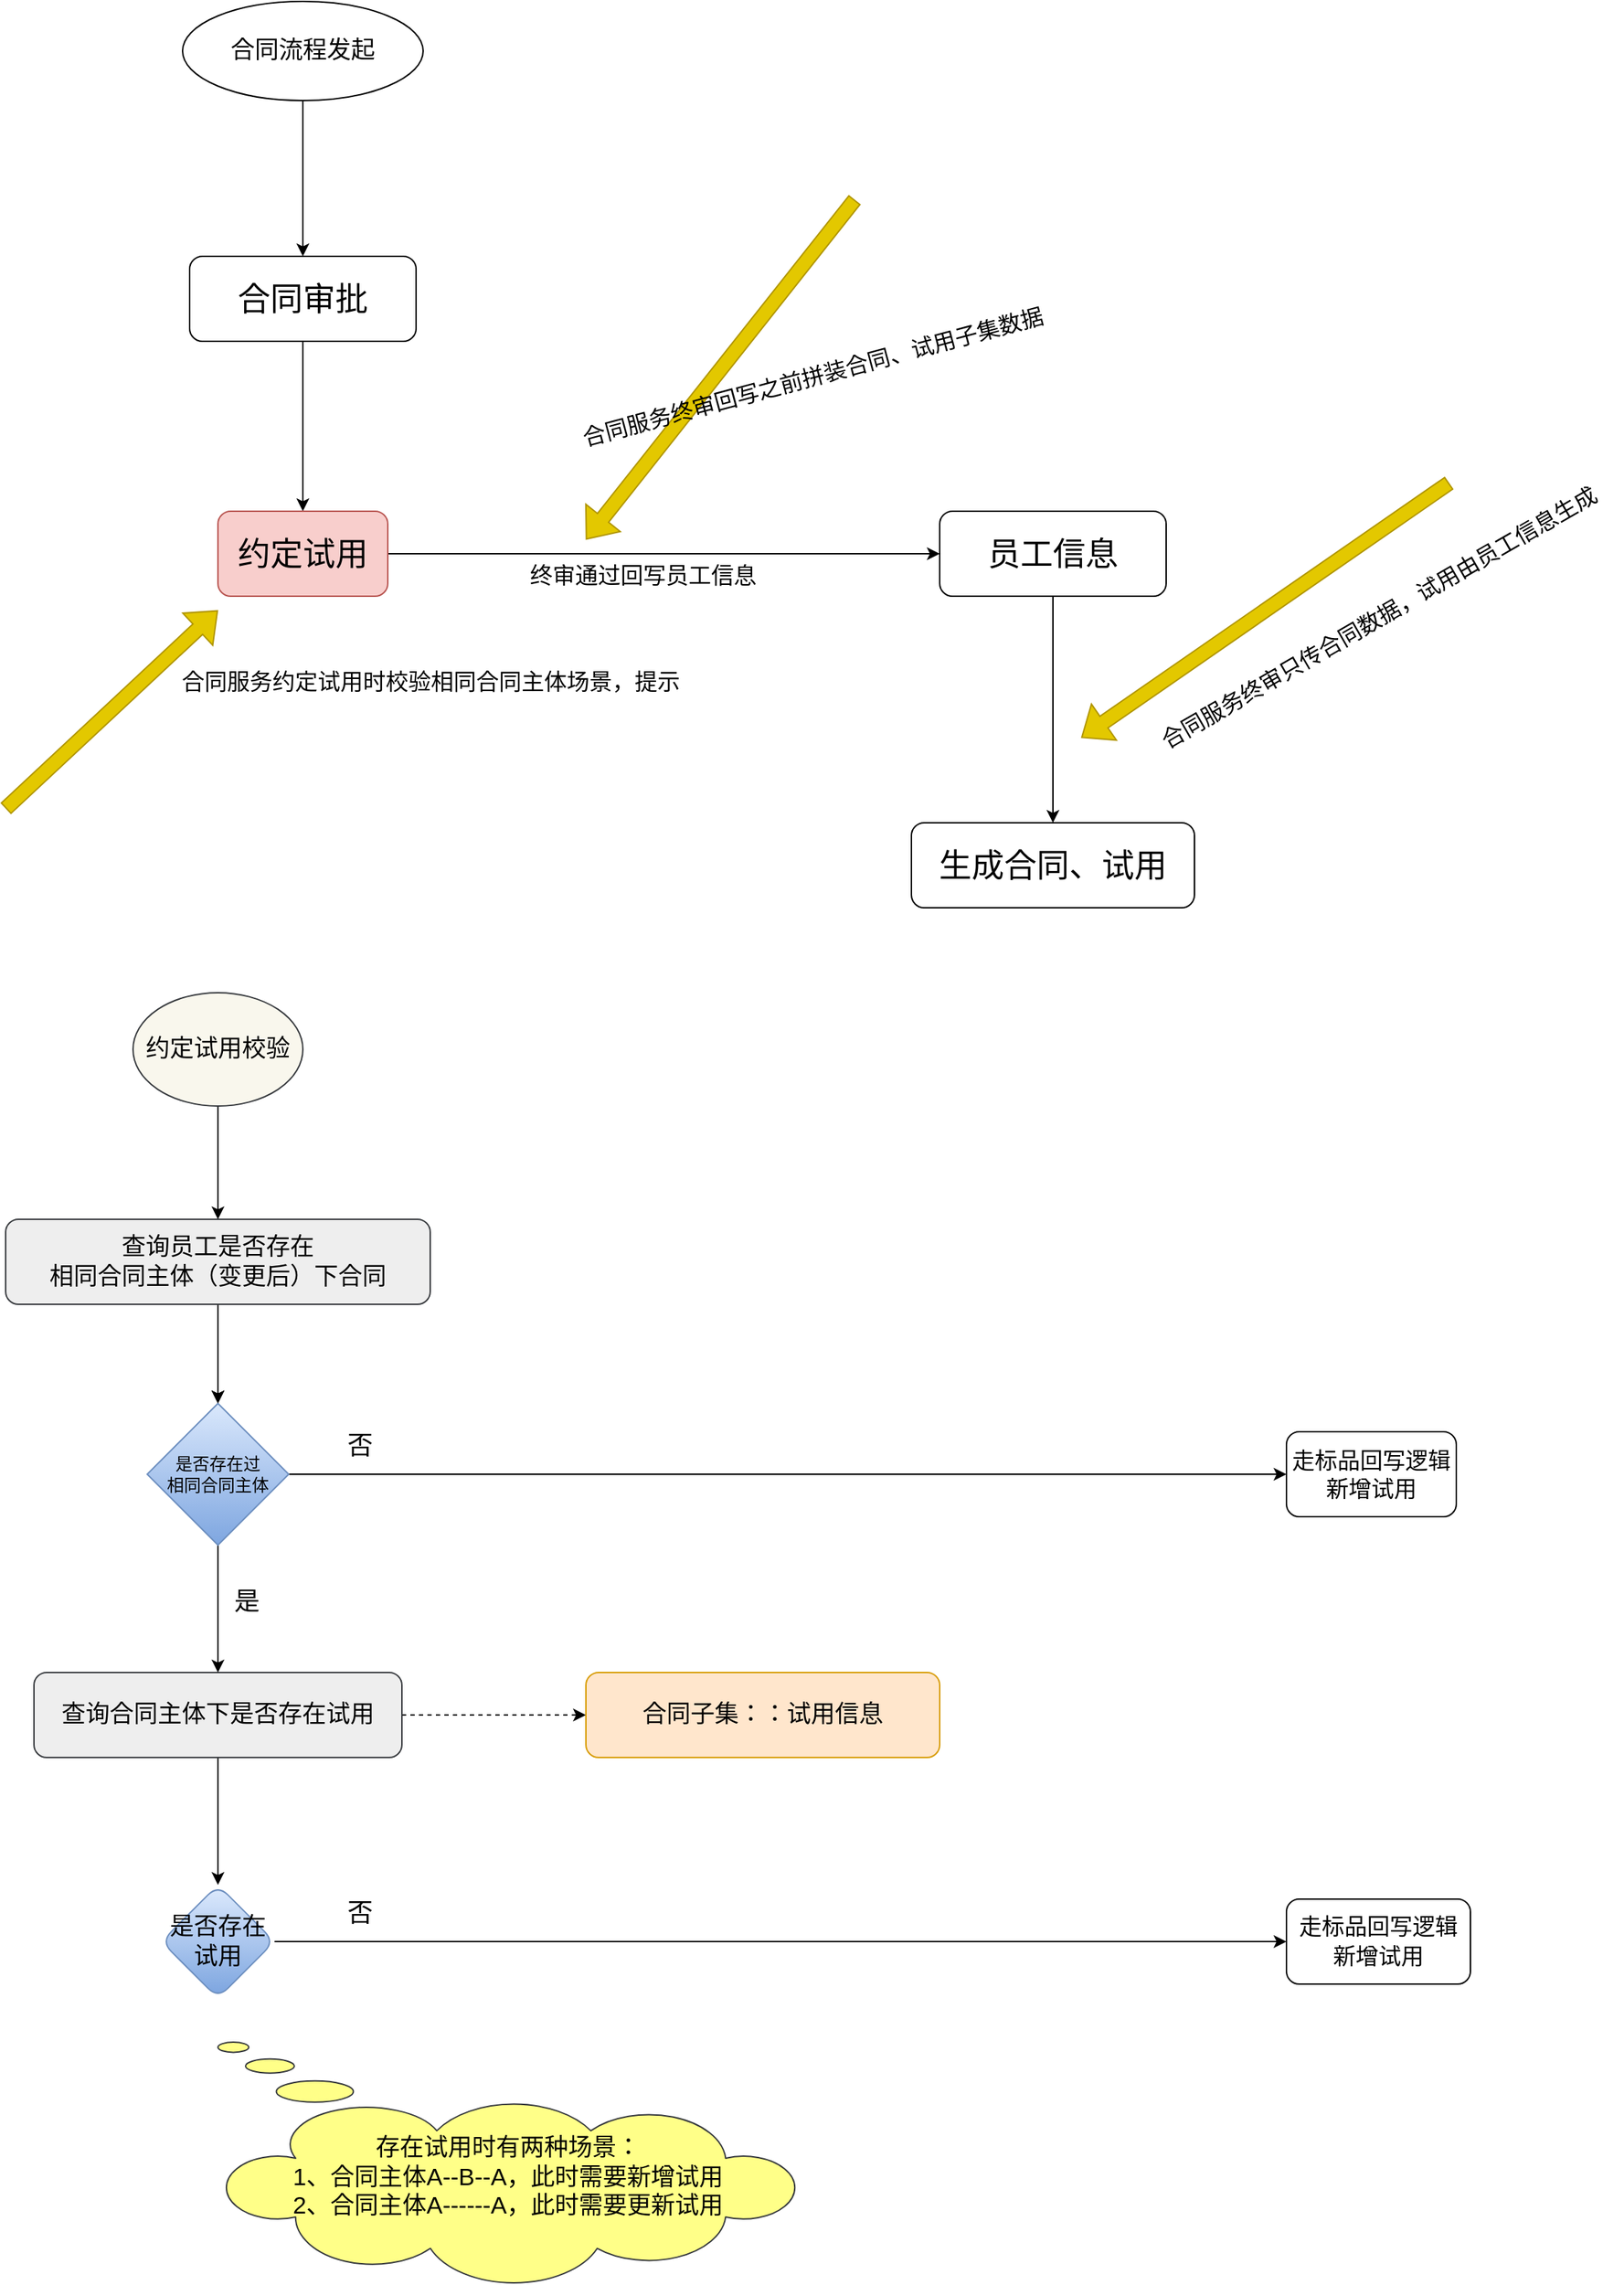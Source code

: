 <mxfile version="24.8.6">
  <diagram name="第 1 页" id="HcmKmf9M_egDgi08nJnF">
    <mxGraphModel dx="2876" dy="1070" grid="1" gridSize="10" guides="1" tooltips="1" connect="1" arrows="1" fold="1" page="1" pageScale="1" pageWidth="827" pageHeight="1169" math="0" shadow="0">
      <root>
        <mxCell id="0" />
        <mxCell id="1" parent="0" />
        <mxCell id="fa7i-DDVDkkYTf1QSpwB-3" style="edgeStyle=orthogonalEdgeStyle;rounded=0;orthogonalLoop=1;jettySize=auto;html=1;" edge="1" parent="1" source="fa7i-DDVDkkYTf1QSpwB-1" target="fa7i-DDVDkkYTf1QSpwB-2">
          <mxGeometry relative="1" as="geometry" />
        </mxCell>
        <mxCell id="fa7i-DDVDkkYTf1QSpwB-1" value="合同审批" style="rounded=1;whiteSpace=wrap;html=1;fontSize=23;" vertex="1" parent="1">
          <mxGeometry x="130" y="300" width="160" height="60" as="geometry" />
        </mxCell>
        <mxCell id="fa7i-DDVDkkYTf1QSpwB-10" style="edgeStyle=orthogonalEdgeStyle;rounded=0;orthogonalLoop=1;jettySize=auto;html=1;" edge="1" parent="1" source="fa7i-DDVDkkYTf1QSpwB-2" target="fa7i-DDVDkkYTf1QSpwB-8">
          <mxGeometry relative="1" as="geometry">
            <mxPoint x="670" y="510" as="targetPoint" />
          </mxGeometry>
        </mxCell>
        <mxCell id="fa7i-DDVDkkYTf1QSpwB-2" value="约定试用" style="rounded=1;whiteSpace=wrap;html=1;fontSize=23;fillColor=#f8cecc;strokeColor=#b85450;" vertex="1" parent="1">
          <mxGeometry x="150" y="480" width="120" height="60" as="geometry" />
        </mxCell>
        <mxCell id="fa7i-DDVDkkYTf1QSpwB-14" value="" style="edgeStyle=orthogonalEdgeStyle;rounded=0;orthogonalLoop=1;jettySize=auto;html=1;" edge="1" parent="1" source="fa7i-DDVDkkYTf1QSpwB-8" target="fa7i-DDVDkkYTf1QSpwB-13">
          <mxGeometry relative="1" as="geometry" />
        </mxCell>
        <mxCell id="fa7i-DDVDkkYTf1QSpwB-8" value="员工信息" style="rounded=1;whiteSpace=wrap;html=1;fontSize=23;" vertex="1" parent="1">
          <mxGeometry x="660" y="480" width="160" height="60" as="geometry" />
        </mxCell>
        <mxCell id="fa7i-DDVDkkYTf1QSpwB-11" value="终审通过回写员工信息" style="text;html=1;align=center;verticalAlign=middle;resizable=0;points=[];autosize=1;strokeColor=none;fillColor=none;fontSize=16;" vertex="1" parent="1">
          <mxGeometry x="360" y="510" width="180" height="30" as="geometry" />
        </mxCell>
        <mxCell id="fa7i-DDVDkkYTf1QSpwB-13" value="生成合同、试用" style="rounded=1;whiteSpace=wrap;html=1;fontSize=23;" vertex="1" parent="1">
          <mxGeometry x="640" y="700" width="200" height="60" as="geometry" />
        </mxCell>
        <mxCell id="fa7i-DDVDkkYTf1QSpwB-16" style="edgeStyle=orthogonalEdgeStyle;rounded=0;orthogonalLoop=1;jettySize=auto;html=1;" edge="1" parent="1" source="fa7i-DDVDkkYTf1QSpwB-15" target="fa7i-DDVDkkYTf1QSpwB-1">
          <mxGeometry relative="1" as="geometry" />
        </mxCell>
        <mxCell id="fa7i-DDVDkkYTf1QSpwB-15" value="合同流程发起" style="ellipse;whiteSpace=wrap;html=1;fontSize=17;" vertex="1" parent="1">
          <mxGeometry x="125" y="120" width="170" height="70" as="geometry" />
        </mxCell>
        <mxCell id="fa7i-DDVDkkYTf1QSpwB-17" value="" style="shape=flexArrow;endArrow=classic;html=1;rounded=0;fillColor=#e3c800;strokeColor=#B09500;" edge="1" parent="1">
          <mxGeometry width="50" height="50" relative="1" as="geometry">
            <mxPoint y="690" as="sourcePoint" />
            <mxPoint x="150" y="550" as="targetPoint" />
          </mxGeometry>
        </mxCell>
        <mxCell id="fa7i-DDVDkkYTf1QSpwB-18" value="" style="shape=flexArrow;endArrow=classic;html=1;rounded=0;fillColor=#e3c800;strokeColor=#B09500;" edge="1" parent="1">
          <mxGeometry width="50" height="50" relative="1" as="geometry">
            <mxPoint x="600" y="260" as="sourcePoint" />
            <mxPoint x="410" y="500" as="targetPoint" />
          </mxGeometry>
        </mxCell>
        <mxCell id="fa7i-DDVDkkYTf1QSpwB-19" value="" style="shape=flexArrow;endArrow=classic;html=1;rounded=0;fillColor=#e3c800;strokeColor=#B09500;" edge="1" parent="1">
          <mxGeometry width="50" height="50" relative="1" as="geometry">
            <mxPoint x="1020" y="460" as="sourcePoint" />
            <mxPoint x="760" y="640" as="targetPoint" />
          </mxGeometry>
        </mxCell>
        <mxCell id="fa7i-DDVDkkYTf1QSpwB-20" value="合同服务终审回写之前拼装合同、试用子集数据" style="text;html=1;align=center;verticalAlign=middle;resizable=0;points=[];autosize=1;strokeColor=none;fillColor=none;rotation=-15;fontSize=16;" vertex="1" parent="1">
          <mxGeometry x="390" y="370" width="360" height="30" as="geometry" />
        </mxCell>
        <mxCell id="fa7i-DDVDkkYTf1QSpwB-21" value="合同服务终审只传合同数据，试用由员工信息生成" style="text;html=1;align=center;verticalAlign=middle;resizable=0;points=[];autosize=1;strokeColor=none;fillColor=none;rotation=-30;fontSize=16;" vertex="1" parent="1">
          <mxGeometry x="780" y="540" width="380" height="30" as="geometry" />
        </mxCell>
        <mxCell id="fa7i-DDVDkkYTf1QSpwB-23" value="合同服务约定试用时校验相同合同主体场景，提示" style="text;html=1;align=center;verticalAlign=middle;resizable=0;points=[];autosize=1;strokeColor=none;fillColor=none;rotation=0;fontSize=16;" vertex="1" parent="1">
          <mxGeometry x="110" y="585" width="380" height="30" as="geometry" />
        </mxCell>
        <mxCell id="fa7i-DDVDkkYTf1QSpwB-52" value="" style="edgeStyle=orthogonalEdgeStyle;rounded=0;orthogonalLoop=1;jettySize=auto;html=1;" edge="1" parent="1" source="fa7i-DDVDkkYTf1QSpwB-24" target="fa7i-DDVDkkYTf1QSpwB-51">
          <mxGeometry relative="1" as="geometry" />
        </mxCell>
        <mxCell id="fa7i-DDVDkkYTf1QSpwB-67" value="" style="edgeStyle=orthogonalEdgeStyle;rounded=0;orthogonalLoop=1;jettySize=auto;html=1;" edge="1" parent="1" source="fa7i-DDVDkkYTf1QSpwB-24" target="fa7i-DDVDkkYTf1QSpwB-66">
          <mxGeometry relative="1" as="geometry" />
        </mxCell>
        <mxCell id="fa7i-DDVDkkYTf1QSpwB-24" value="约定试用校验" style="ellipse;whiteSpace=wrap;html=1;fontSize=17;fillColor=#f9f7ed;strokeColor=#36393d;" vertex="1" parent="1">
          <mxGeometry x="90" y="820" width="120" height="80" as="geometry" />
        </mxCell>
        <mxCell id="fa7i-DDVDkkYTf1QSpwB-36" value="" style="edgeStyle=orthogonalEdgeStyle;rounded=0;orthogonalLoop=1;jettySize=auto;html=1;" edge="1" parent="1" source="fa7i-DDVDkkYTf1QSpwB-31" target="fa7i-DDVDkkYTf1QSpwB-35">
          <mxGeometry relative="1" as="geometry" />
        </mxCell>
        <mxCell id="fa7i-DDVDkkYTf1QSpwB-69" style="edgeStyle=orthogonalEdgeStyle;rounded=0;orthogonalLoop=1;jettySize=auto;html=1;dashed=1;" edge="1" parent="1" source="fa7i-DDVDkkYTf1QSpwB-31" target="fa7i-DDVDkkYTf1QSpwB-42">
          <mxGeometry relative="1" as="geometry" />
        </mxCell>
        <mxCell id="fa7i-DDVDkkYTf1QSpwB-31" value="查询合同主体下是否存在试用" style="rounded=1;whiteSpace=wrap;html=1;fontSize=17;fillColor=#eeeeee;strokeColor=#36393d;" vertex="1" parent="1">
          <mxGeometry x="20" y="1300" width="260" height="60" as="geometry" />
        </mxCell>
        <mxCell id="fa7i-DDVDkkYTf1QSpwB-63" value="" style="edgeStyle=orthogonalEdgeStyle;rounded=0;orthogonalLoop=1;jettySize=auto;html=1;" edge="1" parent="1" source="fa7i-DDVDkkYTf1QSpwB-35" target="fa7i-DDVDkkYTf1QSpwB-62">
          <mxGeometry relative="1" as="geometry" />
        </mxCell>
        <mxCell id="fa7i-DDVDkkYTf1QSpwB-35" value="是否存在试用" style="rhombus;whiteSpace=wrap;html=1;fontSize=17;rounded=1;fillColor=#dae8fc;gradientColor=#7ea6e0;strokeColor=#6c8ebf;" vertex="1" parent="1">
          <mxGeometry x="110" y="1450" width="80" height="80" as="geometry" />
        </mxCell>
        <mxCell id="fa7i-DDVDkkYTf1QSpwB-42" value="合同子集：：试用信息" style="rounded=1;whiteSpace=wrap;html=1;fontSize=17;fillColor=#ffe6cc;strokeColor=#d79b00;" vertex="1" parent="1">
          <mxGeometry x="410" y="1300" width="250" height="60" as="geometry" />
        </mxCell>
        <mxCell id="fa7i-DDVDkkYTf1QSpwB-53" style="edgeStyle=orthogonalEdgeStyle;rounded=0;orthogonalLoop=1;jettySize=auto;html=1;" edge="1" parent="1" source="fa7i-DDVDkkYTf1QSpwB-51" target="fa7i-DDVDkkYTf1QSpwB-31">
          <mxGeometry relative="1" as="geometry">
            <mxPoint x="150" y="1240" as="sourcePoint" />
          </mxGeometry>
        </mxCell>
        <mxCell id="fa7i-DDVDkkYTf1QSpwB-57" value="" style="edgeStyle=orthogonalEdgeStyle;rounded=0;orthogonalLoop=1;jettySize=auto;html=1;" edge="1" parent="1" source="fa7i-DDVDkkYTf1QSpwB-51" target="fa7i-DDVDkkYTf1QSpwB-56">
          <mxGeometry relative="1" as="geometry" />
        </mxCell>
        <mxCell id="fa7i-DDVDkkYTf1QSpwB-51" value="是否存在过&lt;br&gt;相同合同主体" style="rhombus;whiteSpace=wrap;html=1;fontSize=12;fillColor=#dae8fc;strokeColor=#6c8ebf;gradientColor=#7ea6e0;" vertex="1" parent="1">
          <mxGeometry x="100" y="1110" width="100" height="100" as="geometry" />
        </mxCell>
        <mxCell id="fa7i-DDVDkkYTf1QSpwB-54" value="是" style="text;html=1;align=center;verticalAlign=middle;resizable=0;points=[];autosize=1;strokeColor=none;fillColor=none;fontSize=18;" vertex="1" parent="1">
          <mxGeometry x="150" y="1230" width="40" height="40" as="geometry" />
        </mxCell>
        <mxCell id="fa7i-DDVDkkYTf1QSpwB-56" value="走标品回写逻辑&lt;br&gt;新增试用" style="rounded=1;whiteSpace=wrap;html=1;fontSize=16;" vertex="1" parent="1">
          <mxGeometry x="905" y="1130" width="120" height="60" as="geometry" />
        </mxCell>
        <mxCell id="fa7i-DDVDkkYTf1QSpwB-58" value="否" style="text;html=1;align=center;verticalAlign=middle;resizable=0;points=[];autosize=1;strokeColor=none;fillColor=none;fontSize=18;" vertex="1" parent="1">
          <mxGeometry x="230" y="1120" width="40" height="40" as="geometry" />
        </mxCell>
        <mxCell id="fa7i-DDVDkkYTf1QSpwB-62" value="&lt;span style=&quot;font-size: 16px;&quot;&gt;走标品回写逻辑&lt;/span&gt;&lt;br style=&quot;font-size: 16px;&quot;&gt;&lt;span style=&quot;font-size: 16px;&quot;&gt;新增试用&lt;/span&gt;" style="whiteSpace=wrap;html=1;fontSize=17;rounded=1;" vertex="1" parent="1">
          <mxGeometry x="905" y="1460" width="130" height="60" as="geometry" />
        </mxCell>
        <mxCell id="fa7i-DDVDkkYTf1QSpwB-64" value="否" style="text;html=1;align=center;verticalAlign=middle;resizable=0;points=[];autosize=1;strokeColor=none;fillColor=none;fontSize=18;" vertex="1" parent="1">
          <mxGeometry x="230" y="1450" width="40" height="40" as="geometry" />
        </mxCell>
        <mxCell id="fa7i-DDVDkkYTf1QSpwB-68" value="" style="edgeStyle=orthogonalEdgeStyle;rounded=0;orthogonalLoop=1;jettySize=auto;html=1;" edge="1" parent="1" source="fa7i-DDVDkkYTf1QSpwB-66" target="fa7i-DDVDkkYTf1QSpwB-51">
          <mxGeometry relative="1" as="geometry" />
        </mxCell>
        <mxCell id="fa7i-DDVDkkYTf1QSpwB-66" value="查询员工是否存在&lt;br&gt;相同合同主体（变更后）下合同" style="rounded=1;whiteSpace=wrap;html=1;fontSize=17;fillColor=#eeeeee;strokeColor=#36393d;" vertex="1" parent="1">
          <mxGeometry y="980" width="300" height="60" as="geometry" />
        </mxCell>
        <mxCell id="fa7i-DDVDkkYTf1QSpwB-70" value="&lt;div style=&quot;font-size: 17px;&quot;&gt;&lt;br&gt;存在试用时有两种场景：&lt;br&gt;1、合同主体A--B--A，此时需要新增试用&lt;br&gt;2、合同主体A------A，此时需要更新试用&lt;br style=&quot;font-size: 17px;&quot;&gt;&lt;/div&gt;" style="whiteSpace=wrap;html=1;shape=mxgraph.basic.cloud_callout;fillColor=#ffff88;strokeColor=#36393d;fontSize=17;flipV=1;" vertex="1" parent="1">
          <mxGeometry x="150" y="1561" width="410" height="170" as="geometry" />
        </mxCell>
      </root>
    </mxGraphModel>
  </diagram>
</mxfile>
